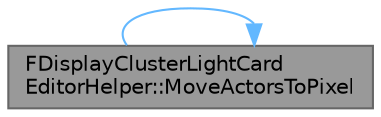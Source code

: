 digraph "FDisplayClusterLightCardEditorHelper::MoveActorsToPixel"
{
 // INTERACTIVE_SVG=YES
 // LATEX_PDF_SIZE
  bgcolor="transparent";
  edge [fontname=Helvetica,fontsize=10,labelfontname=Helvetica,labelfontsize=10];
  node [fontname=Helvetica,fontsize=10,shape=box,height=0.2,width=0.4];
  rankdir="LR";
  Node1 [id="Node000001",label="FDisplayClusterLightCard\lEditorHelper::MoveActorsToPixel",height=0.2,width=0.4,color="gray40", fillcolor="grey60", style="filled", fontcolor="black",tooltip="Moves the given light cards to the specified pixel position within the provided scene view."];
  Node1 -> Node1 [id="edge1_Node000001_Node000001",color="steelblue1",style="solid",tooltip=" "];
}
